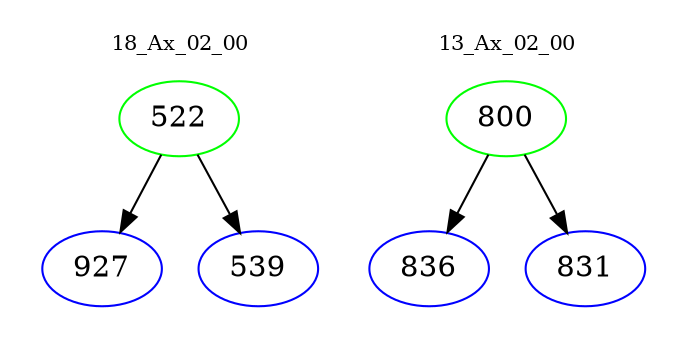 digraph{
subgraph cluster_0 {
color = white
label = "18_Ax_02_00";
fontsize=10;
T0_522 [label="522", color="green"]
T0_522 -> T0_927 [color="black"]
T0_927 [label="927", color="blue"]
T0_522 -> T0_539 [color="black"]
T0_539 [label="539", color="blue"]
}
subgraph cluster_1 {
color = white
label = "13_Ax_02_00";
fontsize=10;
T1_800 [label="800", color="green"]
T1_800 -> T1_836 [color="black"]
T1_836 [label="836", color="blue"]
T1_800 -> T1_831 [color="black"]
T1_831 [label="831", color="blue"]
}
}
